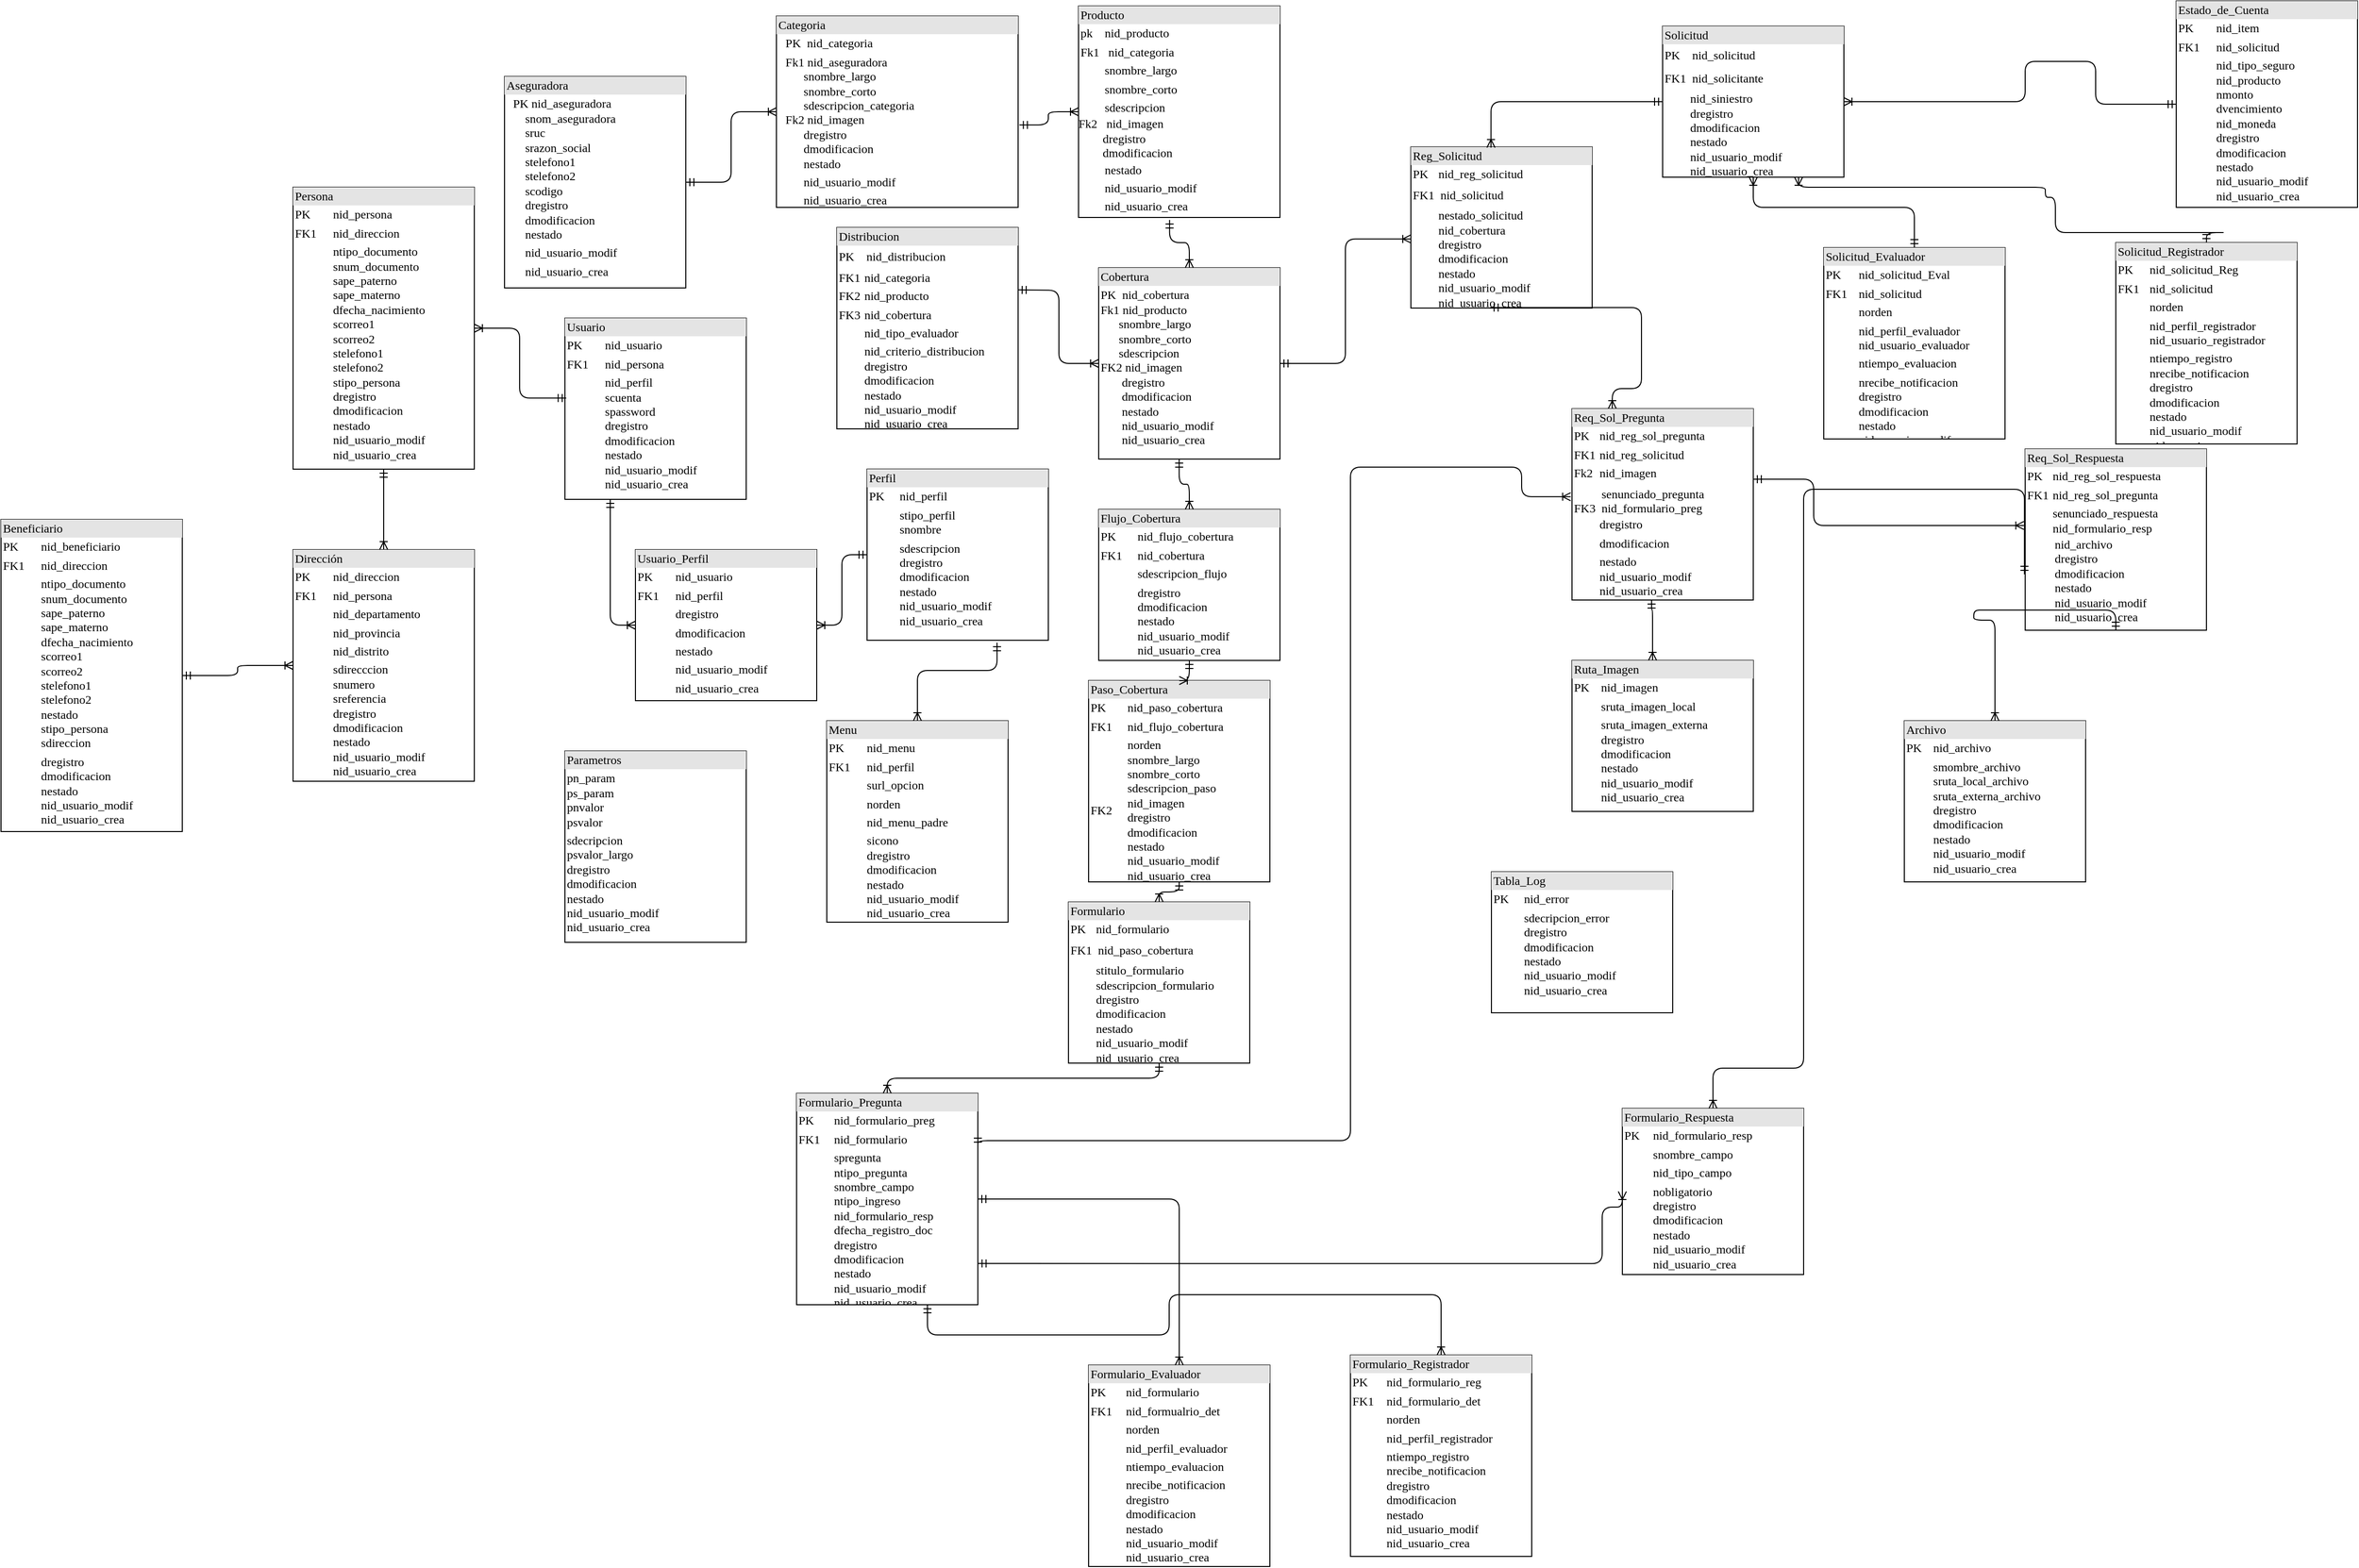 <mxfile version="14.2.9" type="github">
  <diagram name="Page-1" id="2ca16b54-16f6-2749-3443-fa8db7711227">
    <mxGraphModel dx="1304" dy="698" grid="1" gridSize="10" guides="1" tooltips="1" connect="1" arrows="1" fold="1" page="1" pageScale="1" pageWidth="3300" pageHeight="2339" background="#ffffff" math="0" shadow="0">
      <root>
        <mxCell id="0" />
        <mxCell id="1" parent="0" />
        <mxCell id="2ed32ef02a7f4228-1" value="&lt;div style=&quot;box-sizing: border-box ; width: 100% ; background: #e4e4e4 ; padding: 2px&quot;&gt;Aseguradora&lt;/div&gt;&lt;table style=&quot;width: 100% ; font-size: 1em&quot; cellpadding=&quot;2&quot; cellspacing=&quot;0&quot;&gt;&lt;tbody&gt;&lt;tr&gt;&lt;td&gt;&lt;br&gt;&lt;/td&gt;&lt;td&gt;PK nid_aseguradora&lt;br&gt;&amp;nbsp; &amp;nbsp; snom_aseguradora&lt;br&gt;&amp;nbsp; &amp;nbsp; sruc&lt;br&gt;&amp;nbsp; &amp;nbsp; srazon_social&lt;br&gt;&amp;nbsp; &amp;nbsp; stelefono1&lt;br&gt;&amp;nbsp; &amp;nbsp; stelefono2&lt;br&gt;&amp;nbsp; &amp;nbsp; scodigo&lt;br&gt;&amp;nbsp; &amp;nbsp; dregistro&lt;br&gt;&amp;nbsp; &amp;nbsp; dmodificacion&lt;br&gt;&amp;nbsp; &amp;nbsp; nestado&lt;br&gt;&lt;/td&gt;&lt;/tr&gt;&lt;tr&gt;&lt;td&gt;&lt;br&gt;&lt;/td&gt;&lt;td&gt;&amp;nbsp; &amp;nbsp; nid_usuario_modif&lt;br&gt;&lt;/td&gt;&lt;/tr&gt;&lt;tr&gt;&lt;td&gt;&lt;/td&gt;&lt;td&gt;&amp;nbsp; &amp;nbsp;&amp;nbsp;nid_usuario_crea&lt;/td&gt;&lt;/tr&gt;&lt;/tbody&gt;&lt;/table&gt;" style="verticalAlign=top;align=left;overflow=fill;html=1;rounded=0;shadow=0;comic=0;labelBackgroundColor=none;strokeWidth=1;fontFamily=Verdana;fontSize=12" parent="1" vertex="1">
          <mxGeometry x="700" y="90" width="180" height="210" as="geometry" />
        </mxCell>
        <mxCell id="2ed32ef02a7f4228-13" value="" style="edgeStyle=orthogonalEdgeStyle;html=1;endArrow=ERoneToMany;startArrow=ERmandOne;labelBackgroundColor=none;fontFamily=Verdana;fontSize=12;align=left;entryX=0;entryY=0.5;entryDx=0;entryDy=0;" parent="1" source="2ed32ef02a7f4228-1" target="GOEN2tkdzdeYJuLIRA6P-2" edge="1">
          <mxGeometry width="100" height="100" relative="1" as="geometry">
            <mxPoint x="890" y="300" as="sourcePoint" />
            <mxPoint x="970" y="390" as="targetPoint" />
          </mxGeometry>
        </mxCell>
        <mxCell id="GOEN2tkdzdeYJuLIRA6P-2" value="&lt;div style=&quot;box-sizing: border-box ; width: 100% ; background: #e4e4e4 ; padding: 2px&quot;&gt;Categoria&lt;/div&gt;&lt;table style=&quot;width: 100% ; font-size: 1em&quot; cellpadding=&quot;2&quot; cellspacing=&quot;0&quot;&gt;&lt;tbody&gt;&lt;tr&gt;&lt;td&gt;&lt;b&gt;&lt;br&gt;&lt;/b&gt;&lt;/td&gt;&lt;td&gt;PK&amp;nbsp; nid_categoria&lt;br&gt;&lt;/td&gt;&lt;/tr&gt;&lt;tr&gt;&lt;td&gt;&lt;b&gt;&lt;br&gt;&lt;br&gt;&lt;br&gt;&lt;/b&gt;&lt;/td&gt;&lt;td&gt;Fk1&lt;b&gt; &lt;/b&gt;nid_aseguradora&lt;br&gt;&amp;nbsp; &amp;nbsp; &amp;nbsp; snombre_largo&lt;br&gt;&amp;nbsp; &amp;nbsp; &amp;nbsp; snombre_corto&lt;br&gt;&amp;nbsp; &amp;nbsp; &amp;nbsp; sdescripcion_categoria&lt;br&gt;Fk2 nid_imagen&lt;br&gt;&amp;nbsp; &amp;nbsp; &amp;nbsp; dregistro&lt;br&gt;&amp;nbsp; &amp;nbsp; &amp;nbsp;&amp;nbsp;dmodificacion&lt;br&gt;&amp;nbsp; &amp;nbsp; &amp;nbsp; nestado&lt;br&gt;&lt;/td&gt;&lt;/tr&gt;&lt;tr&gt;&lt;td&gt;&lt;br&gt;&lt;/td&gt;&lt;td&gt;&amp;nbsp; &amp;nbsp; &amp;nbsp;&amp;nbsp;nid_usuario_modif&lt;/td&gt;&lt;/tr&gt;&lt;tr&gt;&lt;td&gt;&lt;br&gt;&lt;/td&gt;&lt;td&gt;&amp;nbsp; &amp;nbsp; &amp;nbsp;&amp;nbsp;nid_usuario_crea&lt;/td&gt;&lt;/tr&gt;&lt;tr&gt;&lt;td&gt;&lt;br&gt;&lt;/td&gt;&lt;td&gt;&lt;br&gt;&lt;/td&gt;&lt;/tr&gt;&lt;tr&gt;&lt;td&gt;&lt;br&gt;&lt;/td&gt;&lt;td&gt;&lt;br&gt;&lt;/td&gt;&lt;/tr&gt;&lt;tr&gt;&lt;td&gt;&lt;br&gt;&lt;/td&gt;&lt;td&gt;&lt;br&gt;&lt;/td&gt;&lt;/tr&gt;&lt;/tbody&gt;&lt;/table&gt;" style="verticalAlign=top;align=left;overflow=fill;html=1;rounded=0;shadow=0;comic=0;labelBackgroundColor=none;strokeWidth=1;fontFamily=Verdana;fontSize=12" parent="1" vertex="1">
          <mxGeometry x="970" y="30" width="240" height="190" as="geometry" />
        </mxCell>
        <object label="&lt;div style=&quot;box-sizing: border-box ; width: 100% ; background: #e4e4e4 ; padding: 2px&quot;&gt;Producto&lt;/div&gt;&lt;div style=&quot;box-sizing: border-box ; width: 100% ; padding: 2px&quot;&gt;&lt;span style=&quot;background-color: rgb(255 , 255 , 255)&quot;&gt;pk&amp;nbsp; &amp;nbsp; nid_producto&lt;/span&gt;&lt;/div&gt;&lt;div style=&quot;box-sizing: border-box ; width: 100% ; padding: 2px&quot;&gt;&lt;span&gt;Fk1&amp;nbsp; &amp;nbsp;nid_categoria&lt;/span&gt;&lt;br&gt;&lt;/div&gt;&lt;div style=&quot;box-sizing: border-box ; width: 100% ; padding: 2px&quot;&gt;&amp;nbsp; &amp;nbsp; &amp;nbsp; &amp;nbsp; snombre_largo&lt;/div&gt;&lt;div style=&quot;box-sizing: border-box ; width: 100% ; padding: 2px&quot;&gt;&amp;nbsp; &amp;nbsp; &amp;nbsp; &amp;nbsp; snombre_corto&lt;/div&gt;&lt;div style=&quot;box-sizing: border-box ; width: 100% ; padding: 2px&quot;&gt;&amp;nbsp; &amp;nbsp; &amp;nbsp; &amp;nbsp; sdescripcion&lt;/div&gt;Fk2&lt;span&gt;&amp;nbsp; &amp;nbsp;nid_imagen&lt;br&gt;&lt;/span&gt;&amp;nbsp; &amp;nbsp; &amp;nbsp; &amp;nbsp; dregistro&lt;br&gt;&amp;nbsp; &amp;nbsp; &amp;nbsp; &amp;nbsp;&amp;nbsp;dmodificacion&lt;br&gt;&lt;div style=&quot;box-sizing: border-box ; width: 100% ; padding: 2px&quot;&gt;&amp;nbsp; &amp;nbsp; &amp;nbsp; &amp;nbsp;&amp;nbsp;nestado&lt;/div&gt;&lt;div style=&quot;box-sizing: border-box ; width: 100% ; padding: 2px&quot;&gt;&amp;nbsp; &amp;nbsp; &amp;nbsp; &amp;nbsp; nid_usuario_modif&lt;br&gt;&lt;/div&gt;&lt;div style=&quot;box-sizing: border-box ; width: 100% ; padding: 2px&quot;&gt;&amp;nbsp; &amp;nbsp; &amp;nbsp; &amp;nbsp;&amp;nbsp;nid_usuario_crea&lt;/div&gt;" lllll="" id="GOEN2tkdzdeYJuLIRA6P-3">
          <mxCell style="verticalAlign=top;align=left;overflow=fill;html=1;rounded=0;shadow=0;comic=0;labelBackgroundColor=none;strokeWidth=1;fontFamily=Verdana;fontSize=12" parent="1" vertex="1">
            <mxGeometry x="1270" y="20" width="200" height="210" as="geometry" />
          </mxCell>
        </object>
        <mxCell id="GOEN2tkdzdeYJuLIRA6P-4" value="&lt;div style=&quot;box-sizing: border-box ; width: 100% ; background: #e4e4e4 ; padding: 2px&quot;&gt;Reg_Solicitud&lt;/div&gt;&lt;table style=&quot;width: 100% ; font-size: 1em&quot; cellpadding=&quot;2&quot; cellspacing=&quot;0&quot;&gt;&lt;tbody&gt;&lt;tr&gt;&lt;td&gt;PK&lt;/td&gt;&lt;td&gt;nid_reg_solicitud&lt;/td&gt;&lt;/tr&gt;&lt;tr&gt;&lt;td&gt;FK1&lt;br&gt;&lt;/td&gt;&lt;td&gt;&lt;table cellpadding=&quot;2&quot; cellspacing=&quot;0&quot; style=&quot;font-size: 1em ; width: 179.2px&quot;&gt;&lt;tbody&gt;&lt;tr&gt;&lt;td&gt;nid_solicitud&lt;/td&gt;&lt;/tr&gt;&lt;tr&gt;&lt;/tr&gt;&lt;/tbody&gt;&lt;/table&gt;&lt;/td&gt;&lt;/tr&gt;&lt;tr&gt;&lt;td&gt;&lt;/td&gt;&lt;td&gt;nestado_solicitud&lt;br&gt;nid_cobertura&lt;br&gt;dregistro&lt;br&gt;dmodificacion&lt;br&gt;nestado&lt;br&gt;nid_usuario_modif&lt;br&gt;nid_usuario_crea&lt;br&gt;&lt;br&gt;&lt;/td&gt;&lt;/tr&gt;&lt;/tbody&gt;&lt;/table&gt;" style="verticalAlign=top;align=left;overflow=fill;html=1;rounded=0;shadow=0;comic=0;labelBackgroundColor=none;strokeWidth=1;fontFamily=Verdana;fontSize=12" parent="1" vertex="1">
          <mxGeometry x="1600" y="160" width="180" height="160" as="geometry" />
        </mxCell>
        <mxCell id="GOEN2tkdzdeYJuLIRA6P-5" value="&lt;div style=&quot;box-sizing: border-box ; width: 100% ; background: #e4e4e4 ; padding: 2px&quot;&gt;Parametros&lt;/div&gt;&lt;table style=&quot;width: 100% ; font-size: 1em&quot; cellpadding=&quot;2&quot; cellspacing=&quot;0&quot;&gt;&lt;tbody&gt;&lt;tr&gt;&lt;td&gt;pn_param&lt;br&gt;ps_param&lt;br&gt;pnvalor&lt;br&gt;psvalor&lt;/td&gt;&lt;td&gt;&lt;/td&gt;&lt;/tr&gt;&lt;tr&gt;&lt;td&gt;sdecripcion&lt;br&gt;psvalor_largo&lt;br&gt;dregistro&lt;br&gt;dmodificacion&lt;br&gt;nestado&lt;br&gt;nid_usuario_modif&lt;br&gt;nid_usuario_crea&lt;br&gt;&lt;/td&gt;&lt;td&gt;&lt;br&gt;&lt;/td&gt;&lt;/tr&gt;&lt;/tbody&gt;&lt;/table&gt;" style="verticalAlign=top;align=left;overflow=fill;html=1;rounded=0;shadow=0;comic=0;labelBackgroundColor=none;strokeWidth=1;fontFamily=Verdana;fontSize=12" parent="1" vertex="1">
          <mxGeometry x="760" y="760" width="180" height="190" as="geometry" />
        </mxCell>
        <mxCell id="GOEN2tkdzdeYJuLIRA6P-6" value="&lt;div style=&quot;box-sizing: border-box ; width: 100% ; background: #e4e4e4 ; padding: 2px&quot;&gt;Persona&lt;/div&gt;&lt;table style=&quot;width: 100% ; font-size: 1em&quot; cellpadding=&quot;2&quot; cellspacing=&quot;0&quot;&gt;&lt;tbody&gt;&lt;tr&gt;&lt;td&gt;PK&lt;/td&gt;&lt;td&gt;nid_persona&lt;/td&gt;&lt;/tr&gt;&lt;tr&gt;&lt;td&gt;FK1&lt;br&gt;&lt;/td&gt;&lt;td&gt;nid_direccion&lt;br&gt;&lt;/td&gt;&lt;/tr&gt;&lt;tr&gt;&lt;td&gt;&lt;/td&gt;&lt;td&gt;ntipo_documento&lt;br&gt;snum_documento&lt;br&gt;sape_paterno&lt;br&gt;sape_materno&lt;br&gt;dfecha_nacimiento&lt;br&gt;scorreo1&lt;br&gt;scorreo2&lt;br&gt;stelefono1&lt;br&gt;stelefono2&lt;br&gt;stipo_persona&lt;br&gt;dregistro&lt;br&gt;dmodificacion&lt;br&gt;nestado&lt;br&gt;nid_usuario_modif&lt;br&gt;nid_usuario_crea&lt;br&gt;&lt;/td&gt;&lt;/tr&gt;&lt;/tbody&gt;&lt;/table&gt;" style="verticalAlign=top;align=left;overflow=fill;html=1;rounded=0;shadow=0;comic=0;labelBackgroundColor=none;strokeWidth=1;fontFamily=Verdana;fontSize=12" parent="1" vertex="1">
          <mxGeometry x="490" y="200" width="180" height="280" as="geometry" />
        </mxCell>
        <mxCell id="GOEN2tkdzdeYJuLIRA6P-7" value="&lt;div style=&quot;box-sizing: border-box ; width: 100% ; background: #e4e4e4 ; padding: 2px&quot;&gt;Usuario&lt;/div&gt;&lt;table style=&quot;width: 100% ; font-size: 1em&quot; cellpadding=&quot;2&quot; cellspacing=&quot;0&quot;&gt;&lt;tbody&gt;&lt;tr&gt;&lt;td&gt;PK&lt;/td&gt;&lt;td&gt;nid_usuario&lt;/td&gt;&lt;/tr&gt;&lt;tr&gt;&lt;td&gt;FK1&lt;/td&gt;&lt;td&gt;nid_persona&lt;br&gt;&lt;/td&gt;&lt;/tr&gt;&lt;tr&gt;&lt;td&gt;&lt;/td&gt;&lt;td&gt;nid_perfil&lt;br&gt;scuenta&lt;br&gt;spassword&lt;br&gt;dregistro&lt;br&gt;dmodificacion&lt;br&gt;nestado&lt;br&gt;nid_usuario_modif&lt;br&gt;nid_usuario_crea&lt;br&gt;&lt;/td&gt;&lt;/tr&gt;&lt;/tbody&gt;&lt;/table&gt;" style="verticalAlign=top;align=left;overflow=fill;html=1;rounded=0;shadow=0;comic=0;labelBackgroundColor=none;strokeWidth=1;fontFamily=Verdana;fontSize=12" parent="1" vertex="1">
          <mxGeometry x="760" y="330" width="180" height="180" as="geometry" />
        </mxCell>
        <mxCell id="GOEN2tkdzdeYJuLIRA6P-8" value="&lt;div style=&quot;box-sizing: border-box ; width: 100% ; background: #e4e4e4 ; padding: 2px&quot;&gt;Perfil&lt;/div&gt;&lt;table style=&quot;width: 100% ; font-size: 1em&quot; cellpadding=&quot;2&quot; cellspacing=&quot;0&quot;&gt;&lt;tbody&gt;&lt;tr&gt;&lt;td&gt;PK&lt;/td&gt;&lt;td&gt;nid_perfil&lt;/td&gt;&lt;/tr&gt;&lt;tr&gt;&lt;td&gt;&lt;br&gt;&lt;/td&gt;&lt;td&gt;stipo_perfil&lt;br&gt;snombre&lt;/td&gt;&lt;/tr&gt;&lt;tr&gt;&lt;td&gt;&lt;/td&gt;&lt;td&gt;sdescripcion&lt;br&gt;dregistro&lt;br&gt;dmodificacion&lt;br&gt;nestado&lt;br&gt;nid_usuario_modif&lt;br&gt;nid_usuario_crea&lt;br&gt;&lt;/td&gt;&lt;/tr&gt;&lt;/tbody&gt;&lt;/table&gt;" style="verticalAlign=top;align=left;overflow=fill;html=1;rounded=0;shadow=0;comic=0;labelBackgroundColor=none;strokeWidth=1;fontFamily=Verdana;fontSize=12" parent="1" vertex="1">
          <mxGeometry x="1060" y="480" width="180" height="170" as="geometry" />
        </mxCell>
        <mxCell id="GOEN2tkdzdeYJuLIRA6P-12" value="&lt;div style=&quot;box-sizing: border-box ; width: 100% ; background: #e4e4e4 ; padding: 2px&quot;&gt;Menu&lt;/div&gt;&lt;table style=&quot;width: 100% ; font-size: 1em&quot; cellpadding=&quot;2&quot; cellspacing=&quot;0&quot;&gt;&lt;tbody&gt;&lt;tr&gt;&lt;td&gt;PK&lt;/td&gt;&lt;td&gt;nid_menu&lt;/td&gt;&lt;/tr&gt;&lt;tr&gt;&lt;td&gt;FK1&lt;/td&gt;&lt;td&gt;nid_perfil&lt;/td&gt;&lt;/tr&gt;&lt;tr&gt;&lt;td&gt;&lt;/td&gt;&lt;td&gt;surl_opcion&lt;/td&gt;&lt;/tr&gt;&lt;tr&gt;&lt;td&gt;&lt;br&gt;&lt;/td&gt;&lt;td&gt;norden&lt;/td&gt;&lt;/tr&gt;&lt;tr&gt;&lt;td&gt;&lt;br&gt;&lt;/td&gt;&lt;td&gt;nid_menu_padre&lt;/td&gt;&lt;/tr&gt;&lt;tr&gt;&lt;td&gt;&lt;br&gt;&lt;/td&gt;&lt;td&gt;sicono&lt;br&gt;dregistro&lt;br&gt;dmodificacion&lt;br&gt;nestado&lt;br&gt;nid_usuario_modif&lt;br&gt;nid_usuario_crea&lt;br&gt;&lt;/td&gt;&lt;/tr&gt;&lt;/tbody&gt;&lt;/table&gt;" style="verticalAlign=top;align=left;overflow=fill;html=1;rounded=0;shadow=0;comic=0;labelBackgroundColor=none;strokeWidth=1;fontFamily=Verdana;fontSize=12" parent="1" vertex="1">
          <mxGeometry x="1020" y="730" width="180" height="200" as="geometry" />
        </mxCell>
        <mxCell id="GOEN2tkdzdeYJuLIRA6P-13" value="&lt;div style=&quot;box-sizing: border-box ; width: 100% ; background: #e4e4e4 ; padding: 2px&quot;&gt;Dirección&lt;/div&gt;&lt;table style=&quot;width: 100% ; font-size: 1em&quot; cellpadding=&quot;2&quot; cellspacing=&quot;0&quot;&gt;&lt;tbody&gt;&lt;tr&gt;&lt;td&gt;PK&lt;/td&gt;&lt;td&gt;nid_direccion&lt;/td&gt;&lt;/tr&gt;&lt;tr&gt;&lt;td&gt;FK1&lt;/td&gt;&lt;td&gt;nid_persona&lt;/td&gt;&lt;/tr&gt;&lt;tr&gt;&lt;td&gt;&lt;/td&gt;&lt;td&gt;nid_departamento&lt;/td&gt;&lt;/tr&gt;&lt;tr&gt;&lt;td&gt;&lt;br&gt;&lt;/td&gt;&lt;td&gt;nid_provincia&lt;/td&gt;&lt;/tr&gt;&lt;tr&gt;&lt;td&gt;&lt;br&gt;&lt;/td&gt;&lt;td&gt;nid_distrito&lt;/td&gt;&lt;/tr&gt;&lt;tr&gt;&lt;td&gt;&lt;br&gt;&lt;/td&gt;&lt;td&gt;sdirecccion&lt;br&gt;snumero&lt;br&gt;sreferencia&lt;br&gt;dregistro&lt;br&gt;dmodificacion&lt;br&gt;nestado&lt;br&gt;nid_usuario_modif&lt;br&gt;nid_usuario_crea&lt;br&gt;&lt;/td&gt;&lt;/tr&gt;&lt;/tbody&gt;&lt;/table&gt;" style="verticalAlign=top;align=left;overflow=fill;html=1;rounded=0;shadow=0;comic=0;labelBackgroundColor=none;strokeWidth=1;fontFamily=Verdana;fontSize=12" parent="1" vertex="1">
          <mxGeometry x="490" y="560" width="180" height="230" as="geometry" />
        </mxCell>
        <mxCell id="GOEN2tkdzdeYJuLIRA6P-15" value="&lt;div style=&quot;box-sizing: border-box ; width: 100% ; background: #e4e4e4 ; padding: 2px&quot;&gt;Usuario_Perfil&lt;/div&gt;&lt;table style=&quot;width: 100% ; font-size: 1em&quot; cellpadding=&quot;2&quot; cellspacing=&quot;0&quot;&gt;&lt;tbody&gt;&lt;tr&gt;&lt;td&gt;PK&lt;/td&gt;&lt;td&gt;nid_usuario&lt;/td&gt;&lt;/tr&gt;&lt;tr&gt;&lt;td&gt;FK1&lt;/td&gt;&lt;td&gt;nid_perfil&lt;/td&gt;&lt;/tr&gt;&lt;tr&gt;&lt;td&gt;&lt;/td&gt;&lt;td&gt;dregistro&lt;br&gt;&lt;/td&gt;&lt;/tr&gt;&lt;tr&gt;&lt;td&gt;&lt;br&gt;&lt;/td&gt;&lt;td&gt;dmodificacion&lt;br&gt;&lt;/td&gt;&lt;/tr&gt;&lt;tr&gt;&lt;td&gt;&lt;br&gt;&lt;/td&gt;&lt;td&gt;nestado&lt;br&gt;&lt;/td&gt;&lt;/tr&gt;&lt;tr&gt;&lt;td&gt;&lt;br&gt;&lt;/td&gt;&lt;td&gt;nid_usuario_modif&lt;br&gt;&lt;/td&gt;&lt;/tr&gt;&lt;tr&gt;&lt;td&gt;&lt;br&gt;&lt;/td&gt;&lt;td&gt;nid_usuario_crea&lt;br&gt;&lt;/td&gt;&lt;/tr&gt;&lt;tr&gt;&lt;td&gt;&lt;br&gt;&lt;/td&gt;&lt;td&gt;&lt;br&gt;&lt;/td&gt;&lt;/tr&gt;&lt;/tbody&gt;&lt;/table&gt;" style="verticalAlign=top;align=left;overflow=fill;html=1;rounded=0;shadow=0;comic=0;labelBackgroundColor=none;strokeWidth=1;fontFamily=Verdana;fontSize=12" parent="1" vertex="1">
          <mxGeometry x="830" y="560" width="180" height="150" as="geometry" />
        </mxCell>
        <mxCell id="GOEN2tkdzdeYJuLIRA6P-16" value="&lt;div style=&quot;box-sizing: border-box ; width: 100% ; background: #e4e4e4 ; padding: 2px&quot;&gt;Formulario_Registrador&lt;/div&gt;&lt;table style=&quot;width: 100% ; font-size: 1em&quot; cellpadding=&quot;2&quot; cellspacing=&quot;0&quot;&gt;&lt;tbody&gt;&lt;tr&gt;&lt;td&gt;PK&lt;/td&gt;&lt;td&gt;nid_formulario_reg&lt;/td&gt;&lt;/tr&gt;&lt;tr&gt;&lt;td&gt;FK1&lt;/td&gt;&lt;td&gt;nid_formulario_det&lt;br&gt;&lt;/td&gt;&lt;/tr&gt;&lt;tr&gt;&lt;td&gt;&lt;br&gt;&lt;/td&gt;&lt;td&gt;norden&lt;/td&gt;&lt;/tr&gt;&lt;tr&gt;&lt;td&gt;&lt;/td&gt;&lt;td&gt;nid_perfil_registrador&lt;/td&gt;&lt;/tr&gt;&lt;tr&gt;&lt;td&gt;&lt;br&gt;&lt;/td&gt;&lt;td&gt;ntiempo_registro&lt;br&gt;nrecibe_notificacion&lt;br&gt;dregistro&lt;br&gt;dmodificacion&lt;br&gt;nestado&lt;br&gt;nid_usuario_modif&lt;br&gt;nid_usuario_crea&lt;br&gt;&lt;/td&gt;&lt;/tr&gt;&lt;/tbody&gt;&lt;/table&gt;" style="verticalAlign=top;align=left;overflow=fill;html=1;rounded=0;shadow=0;comic=0;labelBackgroundColor=none;strokeWidth=1;fontFamily=Verdana;fontSize=12" parent="1" vertex="1">
          <mxGeometry x="1540" y="1360" width="180" height="200" as="geometry" />
        </mxCell>
        <mxCell id="GOEN2tkdzdeYJuLIRA6P-17" value="&lt;div style=&quot;box-sizing: border-box ; width: 100% ; background: #e4e4e4 ; padding: 2px&quot;&gt;Formulario_Respuesta&lt;/div&gt;&lt;table style=&quot;width: 100% ; font-size: 1em&quot; cellpadding=&quot;2&quot; cellspacing=&quot;0&quot;&gt;&lt;tbody&gt;&lt;tr&gt;&lt;td&gt;PK&lt;/td&gt;&lt;td&gt;nid_formulario_resp&lt;/td&gt;&lt;/tr&gt;&lt;tr&gt;&lt;td&gt;&lt;br&gt;&lt;/td&gt;&lt;td&gt;snombre_campo&lt;/td&gt;&lt;/tr&gt;&lt;tr&gt;&lt;td&gt;&lt;br&gt;&lt;/td&gt;&lt;td&gt;nid_tipo_campo&lt;/td&gt;&lt;/tr&gt;&lt;tr&gt;&lt;td&gt;&lt;br&gt;&lt;/td&gt;&lt;td&gt;nobligatorio&lt;br&gt;dregistro&lt;br&gt;dmodificacion&lt;br&gt;nestado&lt;br&gt;nid_usuario_modif&lt;br&gt;nid_usuario_crea&lt;br&gt;&lt;/td&gt;&lt;/tr&gt;&lt;/tbody&gt;&lt;/table&gt;" style="verticalAlign=top;align=left;overflow=fill;html=1;rounded=0;shadow=0;comic=0;labelBackgroundColor=none;strokeWidth=1;fontFamily=Verdana;fontSize=12" parent="1" vertex="1">
          <mxGeometry x="1810" y="1115" width="180" height="165" as="geometry" />
        </mxCell>
        <mxCell id="GOEN2tkdzdeYJuLIRA6P-18" value="&lt;div style=&quot;box-sizing: border-box ; width: 100% ; background: #e4e4e4 ; padding: 2px&quot;&gt;Formulario_Evaluador&lt;/div&gt;&lt;table style=&quot;width: 100% ; font-size: 1em&quot; cellpadding=&quot;2&quot; cellspacing=&quot;0&quot;&gt;&lt;tbody&gt;&lt;tr&gt;&lt;td&gt;PK&lt;/td&gt;&lt;td&gt;nid_formulario&lt;/td&gt;&lt;/tr&gt;&lt;tr&gt;&lt;td&gt;FK1&lt;/td&gt;&lt;td&gt;nid_formualrio_det&lt;/td&gt;&lt;/tr&gt;&lt;tr&gt;&lt;td&gt;&lt;br&gt;&lt;/td&gt;&lt;td&gt;norden&lt;/td&gt;&lt;/tr&gt;&lt;tr&gt;&lt;td&gt;&lt;/td&gt;&lt;td&gt;nid_perfil_evaluador&lt;/td&gt;&lt;/tr&gt;&lt;tr&gt;&lt;td&gt;&lt;br&gt;&lt;/td&gt;&lt;td&gt;ntiempo_evaluacion&lt;/td&gt;&lt;/tr&gt;&lt;tr&gt;&lt;td&gt;&lt;br&gt;&lt;/td&gt;&lt;td&gt;nrecibe_notificacion&lt;br&gt;dregistro&lt;br&gt;dmodificacion&lt;br&gt;nestado&lt;br&gt;nid_usuario_modif&lt;br&gt;nid_usuario_crea&lt;br&gt;&lt;/td&gt;&lt;/tr&gt;&lt;/tbody&gt;&lt;/table&gt;" style="verticalAlign=top;align=left;overflow=fill;html=1;rounded=0;shadow=0;comic=0;labelBackgroundColor=none;strokeWidth=1;fontFamily=Verdana;fontSize=12" parent="1" vertex="1">
          <mxGeometry x="1280" y="1370" width="180" height="200" as="geometry" />
        </mxCell>
        <mxCell id="GOEN2tkdzdeYJuLIRA6P-19" value="&lt;div style=&quot;box-sizing: border-box ; width: 100% ; background: #e4e4e4 ; padding: 2px&quot;&gt;Formulario_Pregunta&lt;/div&gt;&lt;table style=&quot;width: 100% ; font-size: 1em&quot; cellpadding=&quot;2&quot; cellspacing=&quot;0&quot;&gt;&lt;tbody&gt;&lt;tr&gt;&lt;td&gt;PK&lt;/td&gt;&lt;td&gt;nid_formulario_preg&lt;/td&gt;&lt;/tr&gt;&lt;tr&gt;&lt;td&gt;FK1&lt;/td&gt;&lt;td&gt;nid_formulario&lt;/td&gt;&lt;/tr&gt;&lt;tr&gt;&lt;td&gt;&lt;/td&gt;&lt;td&gt;spregunta&lt;br&gt;ntipo_pregunta&lt;br&gt;snombre_campo&lt;br&gt;ntipo_ingreso&lt;br&gt;nid_formulario_resp&lt;br&gt;dfecha_registro_doc&lt;br&gt;dregistro&lt;br&gt;dmodificacion&lt;br&gt;nestado&lt;br&gt;nid_usuario_modif&lt;br&gt;nid_usuario_crea&lt;br&gt;&lt;/td&gt;&lt;/tr&gt;&lt;/tbody&gt;&lt;/table&gt;" style="verticalAlign=top;align=left;overflow=fill;html=1;rounded=0;shadow=0;comic=0;labelBackgroundColor=none;strokeWidth=1;fontFamily=Verdana;fontSize=12" parent="1" vertex="1">
          <mxGeometry x="990" y="1100" width="180" height="210" as="geometry" />
        </mxCell>
        <mxCell id="GOEN2tkdzdeYJuLIRA6P-20" value="&lt;div style=&quot;box-sizing: border-box ; width: 100% ; background: #e4e4e4 ; padding: 2px&quot;&gt;Cobertura&lt;/div&gt;&lt;table style=&quot;width: 100% ; font-size: 1em&quot; cellpadding=&quot;2&quot; cellspacing=&quot;0&quot;&gt;&lt;tbody&gt;&lt;tr&gt;&lt;td&gt;PK&amp;nbsp; nid_cobertura&lt;br&gt;Fk1&lt;span&gt;&amp;nbsp;&lt;/span&gt;nid_producto&lt;br&gt;&amp;nbsp; &amp;nbsp; &amp;nbsp; snombre_largo&lt;br&gt;&amp;nbsp; &amp;nbsp; &amp;nbsp; snombre_corto&lt;br&gt;&amp;nbsp; &amp;nbsp; &amp;nbsp; sdescripcion&lt;br&gt;FK2 nid_imagen&lt;br&gt;&amp;nbsp; &amp;nbsp; &amp;nbsp; &amp;nbsp;dregistro&lt;br&gt;&amp;nbsp; &amp;nbsp; &amp;nbsp; &amp;nbsp;dmodificacion&lt;br&gt;&amp;nbsp; &amp;nbsp; &amp;nbsp; &amp;nbsp;nestado&lt;br&gt;&amp;nbsp; &amp;nbsp; &amp;nbsp; &amp;nbsp;nid_usuario_modif&lt;br&gt;&amp;nbsp; &amp;nbsp; &amp;nbsp; &amp;nbsp;nid_usuario_crea&lt;br&gt;&lt;br&gt;&lt;/td&gt;&lt;td&gt;&lt;/td&gt;&lt;/tr&gt;&lt;tr&gt;&lt;td&gt;&lt;br&gt;&lt;/td&gt;&lt;td&gt;&lt;br&gt;&lt;/td&gt;&lt;/tr&gt;&lt;/tbody&gt;&lt;/table&gt;" style="verticalAlign=top;align=left;overflow=fill;html=1;rounded=0;shadow=0;comic=0;labelBackgroundColor=none;strokeWidth=1;fontFamily=Verdana;fontSize=12" parent="1" vertex="1">
          <mxGeometry x="1290" y="280" width="180" height="190" as="geometry" />
        </mxCell>
        <mxCell id="GOEN2tkdzdeYJuLIRA6P-21" value="&lt;div style=&quot;box-sizing: border-box ; width: 100% ; background: #e4e4e4 ; padding: 2px&quot;&gt;Flujo_Cobertura&lt;/div&gt;&lt;table style=&quot;width: 100% ; font-size: 1em&quot; cellpadding=&quot;2&quot; cellspacing=&quot;0&quot;&gt;&lt;tbody&gt;&lt;tr&gt;&lt;td&gt;PK&lt;/td&gt;&lt;td&gt;nid_flujo_cobertura&lt;/td&gt;&lt;/tr&gt;&lt;tr&gt;&lt;td&gt;FK1&lt;/td&gt;&lt;td&gt;nid_cobertura&lt;br&gt;&lt;/td&gt;&lt;/tr&gt;&lt;tr&gt;&lt;td&gt;&lt;/td&gt;&lt;td&gt;sdescripcion_flujo&lt;/td&gt;&lt;/tr&gt;&lt;tr&gt;&lt;td&gt;&lt;br&gt;&lt;/td&gt;&lt;td&gt;dregistro&lt;br&gt;dmodificacion&lt;br&gt;nestado&lt;br&gt;nid_usuario_modif&lt;br&gt;nid_usuario_crea&lt;br&gt;&lt;/td&gt;&lt;/tr&gt;&lt;/tbody&gt;&lt;/table&gt;" style="verticalAlign=top;align=left;overflow=fill;html=1;rounded=0;shadow=0;comic=0;labelBackgroundColor=none;strokeWidth=1;fontFamily=Verdana;fontSize=12" parent="1" vertex="1">
          <mxGeometry x="1290" y="520" width="180" height="150" as="geometry" />
        </mxCell>
        <mxCell id="GOEN2tkdzdeYJuLIRA6P-22" value="&lt;div style=&quot;box-sizing: border-box ; width: 100% ; background: #e4e4e4 ; padding: 2px&quot;&gt;Paso_Cobertura&lt;/div&gt;&lt;table style=&quot;width: 100% ; font-size: 1em&quot; cellpadding=&quot;2&quot; cellspacing=&quot;0&quot;&gt;&lt;tbody&gt;&lt;tr&gt;&lt;td&gt;PK&lt;/td&gt;&lt;td&gt;nid_paso_cobertura&lt;/td&gt;&lt;/tr&gt;&lt;tr&gt;&lt;td&gt;FK1&lt;/td&gt;&lt;td&gt;nid_flujo_cobertura&lt;/td&gt;&lt;/tr&gt;&lt;tr&gt;&lt;td&gt;FK2&lt;/td&gt;&lt;td&gt;norden&lt;br&gt;snombre_largo&lt;br&gt;snombre_corto&lt;br&gt;sdescripcion_paso&lt;br&gt;nid_imagen&lt;br&gt;dregistro&lt;br&gt;dmodificacion&lt;br&gt;nestado&lt;br&gt;nid_usuario_modif&lt;br&gt;nid_usuario_crea&lt;br&gt;&lt;/td&gt;&lt;/tr&gt;&lt;/tbody&gt;&lt;/table&gt;" style="verticalAlign=top;align=left;overflow=fill;html=1;rounded=0;shadow=0;comic=0;labelBackgroundColor=none;strokeWidth=1;fontFamily=Verdana;fontSize=12" parent="1" vertex="1">
          <mxGeometry x="1280" y="690" width="180" height="200" as="geometry" />
        </mxCell>
        <mxCell id="GOEN2tkdzdeYJuLIRA6P-23" value="&lt;div style=&quot;box-sizing: border-box ; width: 100% ; background: #e4e4e4 ; padding: 2px&quot;&gt;Archivo&lt;/div&gt;&lt;table style=&quot;width: 100% ; font-size: 1em&quot; cellpadding=&quot;2&quot; cellspacing=&quot;0&quot;&gt;&lt;tbody&gt;&lt;tr&gt;&lt;td&gt;PK&lt;/td&gt;&lt;td&gt;nid_archivo&lt;/td&gt;&lt;/tr&gt;&lt;tr&gt;&lt;td&gt;&lt;/td&gt;&lt;td&gt;smombre_archivo&lt;br&gt;sruta_local_archivo&lt;br&gt;sruta_externa_archivo&lt;br&gt;dregistro&lt;br&gt;dmodificacion&lt;br&gt;nestado&lt;br&gt;nid_usuario_modif&lt;br&gt;nid_usuario_crea&lt;br&gt;&lt;/td&gt;&lt;/tr&gt;&lt;/tbody&gt;&lt;/table&gt;" style="verticalAlign=top;align=left;overflow=fill;html=1;rounded=0;shadow=0;comic=0;labelBackgroundColor=none;strokeWidth=1;fontFamily=Verdana;fontSize=12" parent="1" vertex="1">
          <mxGeometry x="2090" y="730" width="180" height="160" as="geometry" />
        </mxCell>
        <mxCell id="GOEN2tkdzdeYJuLIRA6P-24" value="&lt;div style=&quot;box-sizing: border-box ; width: 100% ; background: #e4e4e4 ; padding: 2px&quot;&gt;Tabla_Log&lt;/div&gt;&lt;table style=&quot;width: 100% ; font-size: 1em&quot; cellpadding=&quot;2&quot; cellspacing=&quot;0&quot;&gt;&lt;tbody&gt;&lt;tr&gt;&lt;td&gt;PK&lt;/td&gt;&lt;td&gt;nid_error&lt;/td&gt;&lt;/tr&gt;&lt;tr&gt;&lt;td&gt;&lt;br&gt;&lt;/td&gt;&lt;td&gt;sdecripcion_error&lt;br&gt;dregistro&lt;br&gt;dmodificacion&lt;br&gt;nestado&lt;br&gt;nid_usuario_modif&lt;br&gt;nid_usuario_crea&lt;br&gt;&lt;/td&gt;&lt;/tr&gt;&lt;tr&gt;&lt;td&gt;&lt;/td&gt;&lt;td&gt;&lt;br&gt;&lt;/td&gt;&lt;/tr&gt;&lt;/tbody&gt;&lt;/table&gt;" style="verticalAlign=top;align=left;overflow=fill;html=1;rounded=0;shadow=0;comic=0;labelBackgroundColor=none;strokeWidth=1;fontFamily=Verdana;fontSize=12" parent="1" vertex="1">
          <mxGeometry x="1680" y="880" width="180" height="140" as="geometry" />
        </mxCell>
        <mxCell id="GOEN2tkdzdeYJuLIRA6P-25" value="&lt;div style=&quot;box-sizing: border-box ; width: 100% ; background: #e4e4e4 ; padding: 2px&quot;&gt;Req_Sol_Respuesta&lt;/div&gt;&lt;table style=&quot;width: 100% ; font-size: 1em&quot; cellpadding=&quot;2&quot; cellspacing=&quot;0&quot;&gt;&lt;tbody&gt;&lt;tr&gt;&lt;td&gt;PK&lt;/td&gt;&lt;td&gt;nid_reg_sol_respuesta&lt;/td&gt;&lt;/tr&gt;&lt;tr&gt;&lt;td&gt;FK1&lt;/td&gt;&lt;td&gt;nid_reg_sol_pregunta&lt;br&gt;&lt;/td&gt;&lt;/tr&gt;&lt;tr&gt;&lt;td&gt;&lt;/td&gt;&lt;td&gt;senunciado_respuesta&lt;br&gt;nid_formulario_resp&lt;br&gt;&lt;table cellpadding=&quot;2&quot; cellspacing=&quot;0&quot; style=&quot;font-size: 1em ; width: 211.2px&quot;&gt;&lt;tbody&gt;&lt;tr&gt;&lt;td&gt;nid_archivo&lt;br&gt;dregistro&lt;br&gt;dmodificacion&lt;br&gt;nestado&lt;br&gt;nid_usuario_modif&lt;br&gt;nid_usuario_crea&lt;br&gt;&lt;/td&gt;&lt;/tr&gt;&lt;tr&gt;&lt;/tr&gt;&lt;/tbody&gt;&lt;/table&gt;&lt;br&gt;&lt;/td&gt;&lt;/tr&gt;&lt;/tbody&gt;&lt;/table&gt;" style="verticalAlign=top;align=left;overflow=fill;html=1;rounded=0;shadow=0;comic=0;labelBackgroundColor=none;strokeWidth=1;fontFamily=Verdana;fontSize=12" parent="1" vertex="1">
          <mxGeometry x="2210" y="460" width="180" height="180" as="geometry" />
        </mxCell>
        <mxCell id="GOEN2tkdzdeYJuLIRA6P-30" value="" style="edgeStyle=orthogonalEdgeStyle;html=1;endArrow=ERoneToMany;startArrow=ERmandOne;labelBackgroundColor=none;fontFamily=Verdana;fontSize=12;align=left;entryX=0;entryY=0.5;entryDx=0;entryDy=0;exitX=1.005;exitY=0.569;exitDx=0;exitDy=0;exitPerimeter=0;" parent="1" source="GOEN2tkdzdeYJuLIRA6P-2" target="GOEN2tkdzdeYJuLIRA6P-3" edge="1">
          <mxGeometry width="100" height="100" relative="1" as="geometry">
            <mxPoint x="1190.0" y="285" as="sourcePoint" />
            <mxPoint x="1310.0" y="270" as="targetPoint" />
          </mxGeometry>
        </mxCell>
        <mxCell id="GOEN2tkdzdeYJuLIRA6P-31" value="" style="edgeStyle=orthogonalEdgeStyle;html=1;endArrow=ERoneToMany;startArrow=ERmandOne;labelBackgroundColor=none;fontFamily=Verdana;fontSize=12;align=left;entryX=0.5;entryY=0;entryDx=0;entryDy=0;exitX=0.452;exitY=1.012;exitDx=0;exitDy=0;exitPerimeter=0;" parent="1" source="GOEN2tkdzdeYJuLIRA6P-3" target="GOEN2tkdzdeYJuLIRA6P-20" edge="1">
          <mxGeometry width="100" height="100" relative="1" as="geometry">
            <mxPoint x="1380.0" y="362.5" as="sourcePoint" />
            <mxPoint x="1500.0" y="347.5" as="targetPoint" />
          </mxGeometry>
        </mxCell>
        <mxCell id="GOEN2tkdzdeYJuLIRA6P-33" value="" style="edgeStyle=orthogonalEdgeStyle;html=1;endArrow=ERoneToMany;startArrow=ERmandOne;labelBackgroundColor=none;fontFamily=Verdana;fontSize=12;align=left;exitX=0.444;exitY=1;exitDx=0;exitDy=0;exitPerimeter=0;entryX=0.5;entryY=0;entryDx=0;entryDy=0;" parent="1" source="GOEN2tkdzdeYJuLIRA6P-20" target="GOEN2tkdzdeYJuLIRA6P-21" edge="1">
          <mxGeometry width="100" height="100" relative="1" as="geometry">
            <mxPoint x="1370.0" y="520" as="sourcePoint" />
            <mxPoint x="1380" y="550" as="targetPoint" />
          </mxGeometry>
        </mxCell>
        <mxCell id="GOEN2tkdzdeYJuLIRA6P-34" value="" style="edgeStyle=orthogonalEdgeStyle;html=1;endArrow=ERoneToMany;startArrow=ERmandOne;labelBackgroundColor=none;fontFamily=Verdana;fontSize=12;align=left;exitX=0.5;exitY=1;exitDx=0;exitDy=0;entryX=0.5;entryY=0;entryDx=0;entryDy=0;" parent="1" source="GOEN2tkdzdeYJuLIRA6P-21" target="GOEN2tkdzdeYJuLIRA6P-22" edge="1">
          <mxGeometry width="100" height="100" relative="1" as="geometry">
            <mxPoint x="1550" y="680.0" as="sourcePoint" />
            <mxPoint x="1560.08" y="750" as="targetPoint" />
            <Array as="points">
              <mxPoint x="1380" y="690" />
              <mxPoint x="1380" y="690" />
            </Array>
          </mxGeometry>
        </mxCell>
        <mxCell id="GOEN2tkdzdeYJuLIRA6P-35" value="&lt;div style=&quot;box-sizing: border-box ; width: 100% ; background: #e4e4e4 ; padding: 2px&quot;&gt;Formulario&lt;/div&gt;&lt;table style=&quot;width: 100% ; font-size: 1em&quot; cellpadding=&quot;2&quot; cellspacing=&quot;0&quot;&gt;&lt;tbody&gt;&lt;tr&gt;&lt;td&gt;PK&lt;/td&gt;&lt;td&gt;nid_formulario&lt;/td&gt;&lt;/tr&gt;&lt;tr&gt;&lt;td&gt;FK1&lt;/td&gt;&lt;td&gt;&lt;table cellpadding=&quot;2&quot; cellspacing=&quot;0&quot; style=&quot;font-size: 1em ; width: 179.2px&quot;&gt;&lt;tbody&gt;&lt;tr&gt;&lt;td&gt;nid_paso_cobertura&lt;br&gt;&lt;/td&gt;&lt;/tr&gt;&lt;tr&gt;&lt;/tr&gt;&lt;/tbody&gt;&lt;/table&gt;&lt;/td&gt;&lt;/tr&gt;&lt;tr&gt;&lt;td&gt;&lt;/td&gt;&lt;td&gt;stitulo_formulario&lt;br&gt;sdescripcion_formulario&lt;br&gt;dregistro&lt;br&gt;dmodificacion&lt;br&gt;nestado&lt;br&gt;nid_usuario_modif&lt;br&gt;nid_usuario_crea&lt;br&gt;&lt;/td&gt;&lt;/tr&gt;&lt;/tbody&gt;&lt;/table&gt;" style="verticalAlign=top;align=left;overflow=fill;html=1;rounded=0;shadow=0;comic=0;labelBackgroundColor=none;strokeWidth=1;fontFamily=Verdana;fontSize=12" parent="1" vertex="1">
          <mxGeometry x="1260" y="910" width="180" height="160" as="geometry" />
        </mxCell>
        <mxCell id="GOEN2tkdzdeYJuLIRA6P-38" value="" style="edgeStyle=orthogonalEdgeStyle;html=1;endArrow=ERoneToMany;startArrow=ERmandOne;labelBackgroundColor=none;fontFamily=Verdana;fontSize=12;align=left;entryX=0.5;entryY=0;entryDx=0;entryDy=0;" parent="1" source="GOEN2tkdzdeYJuLIRA6P-22" target="GOEN2tkdzdeYJuLIRA6P-35" edge="1">
          <mxGeometry width="100" height="100" relative="1" as="geometry">
            <mxPoint x="1370.0" y="839.17" as="sourcePoint" />
            <mxPoint x="1470" y="839.17" as="targetPoint" />
          </mxGeometry>
        </mxCell>
        <mxCell id="GOEN2tkdzdeYJuLIRA6P-40" value="" style="edgeStyle=orthogonalEdgeStyle;html=1;endArrow=ERoneToMany;startArrow=ERmandOne;labelBackgroundColor=none;fontFamily=Verdana;fontSize=12;align=left;exitX=0.5;exitY=1;exitDx=0;exitDy=0;" parent="1" source="GOEN2tkdzdeYJuLIRA6P-35" target="GOEN2tkdzdeYJuLIRA6P-19" edge="1">
          <mxGeometry width="100" height="100" relative="1" as="geometry">
            <mxPoint x="1377.0" y="990" as="sourcePoint" />
            <mxPoint x="1477" y="990" as="targetPoint" />
          </mxGeometry>
        </mxCell>
        <mxCell id="GOEN2tkdzdeYJuLIRA6P-45" value="" style="edgeStyle=orthogonalEdgeStyle;html=1;endArrow=ERoneToMany;startArrow=ERmandOne;labelBackgroundColor=none;fontFamily=Verdana;fontSize=12;align=left;" parent="1" source="GOEN2tkdzdeYJuLIRA6P-6" target="GOEN2tkdzdeYJuLIRA6P-13" edge="1">
          <mxGeometry width="100" height="100" relative="1" as="geometry">
            <mxPoint x="570.0" y="530" as="sourcePoint" />
            <mxPoint x="580.08" y="600" as="targetPoint" />
          </mxGeometry>
        </mxCell>
        <mxCell id="GOEN2tkdzdeYJuLIRA6P-46" value="" style="edgeStyle=orthogonalEdgeStyle;html=1;endArrow=ERoneToMany;startArrow=ERmandOne;labelBackgroundColor=none;fontFamily=Verdana;fontSize=12;align=left;exitX=0.007;exitY=0.441;exitDx=0;exitDy=0;exitPerimeter=0;entryX=1;entryY=0.5;entryDx=0;entryDy=0;" parent="1" source="GOEN2tkdzdeYJuLIRA6P-7" target="GOEN2tkdzdeYJuLIRA6P-6" edge="1">
          <mxGeometry width="100" height="100" relative="1" as="geometry">
            <mxPoint x="730" y="510" as="sourcePoint" />
            <mxPoint x="730" y="590" as="targetPoint" />
          </mxGeometry>
        </mxCell>
        <mxCell id="GOEN2tkdzdeYJuLIRA6P-48" value="" style="edgeStyle=orthogonalEdgeStyle;html=1;endArrow=ERoneToMany;startArrow=ERmandOne;labelBackgroundColor=none;fontFamily=Verdana;fontSize=12;align=left;entryX=0;entryY=0.5;entryDx=0;entryDy=0;exitX=0.25;exitY=1;exitDx=0;exitDy=0;" parent="1" source="GOEN2tkdzdeYJuLIRA6P-7" target="GOEN2tkdzdeYJuLIRA6P-15" edge="1">
          <mxGeometry width="100" height="100" relative="1" as="geometry">
            <mxPoint x="740" y="625" as="sourcePoint" />
            <mxPoint x="860" y="610.0" as="targetPoint" />
          </mxGeometry>
        </mxCell>
        <mxCell id="GOEN2tkdzdeYJuLIRA6P-49" value="" style="edgeStyle=orthogonalEdgeStyle;html=1;endArrow=ERoneToMany;startArrow=ERmandOne;labelBackgroundColor=none;fontFamily=Verdana;fontSize=12;align=left;entryX=1;entryY=0.5;entryDx=0;entryDy=0;" parent="1" source="GOEN2tkdzdeYJuLIRA6P-8" target="GOEN2tkdzdeYJuLIRA6P-15" edge="1">
          <mxGeometry width="100" height="100" relative="1" as="geometry">
            <mxPoint x="1150" y="575" as="sourcePoint" />
            <mxPoint x="1200" y="700" as="targetPoint" />
          </mxGeometry>
        </mxCell>
        <mxCell id="GOEN2tkdzdeYJuLIRA6P-50" value="" style="edgeStyle=orthogonalEdgeStyle;html=1;endArrow=ERoneToMany;startArrow=ERmandOne;labelBackgroundColor=none;fontFamily=Verdana;fontSize=12;align=left;exitX=0.717;exitY=1.014;exitDx=0;exitDy=0;exitPerimeter=0;" parent="1" source="GOEN2tkdzdeYJuLIRA6P-8" target="GOEN2tkdzdeYJuLIRA6P-12" edge="1">
          <mxGeometry width="100" height="100" relative="1" as="geometry">
            <mxPoint x="1177.74" y="544.48" as="sourcePoint" />
            <mxPoint x="1140" y="665.52" as="targetPoint" />
            <Array as="points">
              <mxPoint x="1189" y="680" />
              <mxPoint x="1110" y="680" />
            </Array>
          </mxGeometry>
        </mxCell>
        <mxCell id="GOEN2tkdzdeYJuLIRA6P-54" value="" style="edgeStyle=orthogonalEdgeStyle;html=1;endArrow=ERoneToMany;startArrow=ERmandOne;labelBackgroundColor=none;fontFamily=Verdana;fontSize=12;align=left;exitX=1.001;exitY=0.805;exitDx=0;exitDy=0;exitPerimeter=0;entryX=0;entryY=0.5;entryDx=0;entryDy=0;" parent="1" source="GOEN2tkdzdeYJuLIRA6P-19" target="GOEN2tkdzdeYJuLIRA6P-17" edge="1">
          <mxGeometry width="100" height="100" relative="1" as="geometry">
            <mxPoint x="1490" y="1133" as="sourcePoint" />
            <mxPoint x="2000" y="1060" as="targetPoint" />
            <Array as="points">
              <mxPoint x="1790" y="1269" />
              <mxPoint x="1790" y="1213" />
            </Array>
          </mxGeometry>
        </mxCell>
        <mxCell id="GOEN2tkdzdeYJuLIRA6P-55" value="" style="edgeStyle=orthogonalEdgeStyle;html=1;endArrow=ERoneToMany;startArrow=ERmandOne;labelBackgroundColor=none;fontFamily=Verdana;fontSize=12;align=left;entryX=0.442;entryY=0.004;entryDx=0;entryDy=0;entryPerimeter=0;exitX=0;exitY=0.5;exitDx=0;exitDy=0;" parent="1" source="GOEN2tkdzdeYJuLIRA6P-71" target="GOEN2tkdzdeYJuLIRA6P-4" edge="1">
          <mxGeometry width="100" height="100" relative="1" as="geometry">
            <mxPoint x="1890" y="155" as="sourcePoint" />
            <mxPoint x="1720" y="430" as="targetPoint" />
            <Array as="points">
              <mxPoint x="1680" y="115" />
            </Array>
          </mxGeometry>
        </mxCell>
        <mxCell id="GOEN2tkdzdeYJuLIRA6P-57" value="" style="edgeStyle=orthogonalEdgeStyle;html=1;endArrow=ERoneToMany;startArrow=ERmandOne;labelBackgroundColor=none;fontFamily=Verdana;fontSize=12;align=left;entryX=-0.007;entryY=0.422;entryDx=0;entryDy=0;entryPerimeter=0;" parent="1" source="GOEN2tkdzdeYJuLIRA6P-64" target="GOEN2tkdzdeYJuLIRA6P-25" edge="1">
          <mxGeometry width="100" height="100" relative="1" as="geometry">
            <mxPoint x="1960" y="508" as="sourcePoint" />
            <mxPoint x="2000" y="605" as="targetPoint" />
            <Array as="points">
              <mxPoint x="1930" y="490" />
              <mxPoint x="2000" y="490" />
              <mxPoint x="2000" y="468" />
            </Array>
          </mxGeometry>
        </mxCell>
        <mxCell id="GOEN2tkdzdeYJuLIRA6P-59" value="" style="edgeStyle=orthogonalEdgeStyle;html=1;endArrow=ERoneToMany;startArrow=ERmandOne;labelBackgroundColor=none;fontFamily=Verdana;fontSize=12;align=left;exitX=0.437;exitY=0.997;exitDx=0;exitDy=0;exitPerimeter=0;" parent="1" source="GOEN2tkdzdeYJuLIRA6P-4" target="GOEN2tkdzdeYJuLIRA6P-64" edge="1">
          <mxGeometry width="100" height="100" relative="1" as="geometry">
            <mxPoint x="1780.44" y="424.64" as="sourcePoint" />
            <mxPoint x="1830" y="450" as="targetPoint" />
            <Array as="points">
              <mxPoint x="1829" y="400" />
              <mxPoint x="1800" y="400" />
            </Array>
          </mxGeometry>
        </mxCell>
        <mxCell id="GOEN2tkdzdeYJuLIRA6P-60" value="" style="edgeStyle=orthogonalEdgeStyle;html=1;endArrow=ERoneToMany;startArrow=ERmandOne;labelBackgroundColor=none;fontFamily=Verdana;fontSize=12;align=left;exitX=0.5;exitY=1;exitDx=0;exitDy=0;entryX=0.5;entryY=0;entryDx=0;entryDy=0;" parent="1" source="GOEN2tkdzdeYJuLIRA6P-25" target="GOEN2tkdzdeYJuLIRA6P-23" edge="1">
          <mxGeometry width="100" height="100" relative="1" as="geometry">
            <mxPoint x="2159.33" y="559.73" as="sourcePoint" />
            <mxPoint x="2160.67" y="620" as="targetPoint" />
            <Array as="points">
              <mxPoint x="2180" y="620" />
              <mxPoint x="2159" y="620" />
              <mxPoint x="2159" y="630" />
              <mxPoint x="2170" y="630" />
            </Array>
          </mxGeometry>
        </mxCell>
        <mxCell id="8vac8IY3rmm8cxj2mLn_-65" value="" style="edgeStyle=orthogonalEdgeStyle;html=1;endArrow=ERoneToMany;startArrow=ERmandOne;labelBackgroundColor=none;fontFamily=Verdana;fontSize=12;align=left;exitX=0.722;exitY=1;exitDx=0;exitDy=0;entryX=0.5;entryY=0;entryDx=0;entryDy=0;exitPerimeter=0;" parent="1" source="GOEN2tkdzdeYJuLIRA6P-19" target="GOEN2tkdzdeYJuLIRA6P-16" edge="1">
          <mxGeometry width="100" height="100" relative="1" as="geometry">
            <mxPoint x="1470" y="907.26" as="sourcePoint" />
            <mxPoint x="1560.18" y="980.0" as="targetPoint" />
            <Array as="points">
              <mxPoint x="1120" y="1340" />
              <mxPoint x="1360" y="1340" />
              <mxPoint x="1360" y="1300" />
              <mxPoint x="1630" y="1300" />
            </Array>
          </mxGeometry>
        </mxCell>
        <mxCell id="GOEN2tkdzdeYJuLIRA6P-63" value="&lt;div style=&quot;box-sizing: border-box ; width: 100% ; background: #e4e4e4 ; padding: 2px&quot;&gt;Ruta_Imagen&lt;/div&gt;&lt;table style=&quot;width: 100% ; font-size: 1em&quot; cellpadding=&quot;2&quot; cellspacing=&quot;0&quot;&gt;&lt;tbody&gt;&lt;tr&gt;&lt;td&gt;PK&lt;/td&gt;&lt;td&gt;nid_imagen&lt;/td&gt;&lt;/tr&gt;&lt;tr&gt;&lt;td&gt;&lt;br&gt;&lt;/td&gt;&lt;td&gt;sruta_imagen_local&lt;br&gt;&lt;/td&gt;&lt;/tr&gt;&lt;tr&gt;&lt;td&gt;&lt;/td&gt;&lt;td&gt;sruta_imagen_externa&lt;br&gt;dregistro&lt;br&gt;dmodificacion&lt;br&gt;nestado&lt;br&gt;nid_usuario_modif&lt;br&gt;nid_usuario_crea&lt;br&gt;&lt;/td&gt;&lt;/tr&gt;&lt;/tbody&gt;&lt;/table&gt;" style="verticalAlign=top;align=left;overflow=fill;html=1;rounded=0;shadow=0;comic=0;labelBackgroundColor=none;strokeWidth=1;fontFamily=Verdana;fontSize=12" parent="1" vertex="1">
          <mxGeometry x="1760" y="670" width="180" height="150" as="geometry" />
        </mxCell>
        <mxCell id="GOEN2tkdzdeYJuLIRA6P-64" value="&lt;div style=&quot;box-sizing: border-box ; width: 100% ; background: #e4e4e4 ; padding: 2px&quot;&gt;Req_Sol_Pregunta&lt;br&gt;&lt;/div&gt;&lt;table style=&quot;width: 100% ; font-size: 1em&quot; cellpadding=&quot;2&quot; cellspacing=&quot;0&quot;&gt;&lt;tbody&gt;&lt;tr&gt;&lt;td&gt;PK&lt;/td&gt;&lt;td&gt;nid_reg_sol_pregunta&lt;/td&gt;&lt;/tr&gt;&lt;tr&gt;&lt;td&gt;FK1&lt;/td&gt;&lt;td&gt;nid_reg_solicitud&lt;/td&gt;&lt;/tr&gt;&lt;tr&gt;&lt;td&gt;Fk2&lt;/td&gt;&lt;td&gt;nid_imagen&lt;/td&gt;&lt;/tr&gt;&lt;tr&gt;&lt;td&gt;FK3&lt;/td&gt;&lt;td&gt;&lt;table cellpadding=&quot;2&quot; cellspacing=&quot;0&quot; style=&quot;font-size: 1em ; width: 179.2px&quot;&gt;&lt;tbody&gt;&lt;tr&gt;&lt;td&gt;senunciado_pregunta&lt;br&gt;nid_formulario_preg&lt;br&gt;&lt;/td&gt;&lt;/tr&gt;&lt;tr&gt;&lt;/tr&gt;&lt;/tbody&gt;&lt;/table&gt;dregistro&lt;br&gt;&lt;/td&gt;&lt;/tr&gt;&lt;tr&gt;&lt;td&gt;&lt;br&gt;&lt;/td&gt;&lt;td&gt;dmodificacion&lt;br&gt;&lt;/td&gt;&lt;/tr&gt;&lt;tr&gt;&lt;td&gt;&lt;br&gt;&lt;/td&gt;&lt;td&gt;nestado&lt;br&gt;nid_usuario_modif&lt;br&gt;nid_usuario_crea&lt;br&gt;&lt;/td&gt;&lt;/tr&gt;&lt;tr&gt;&lt;td&gt;&lt;br&gt;&lt;/td&gt;&lt;td&gt;&lt;br&gt;&lt;/td&gt;&lt;/tr&gt;&lt;tr&gt;&lt;td&gt;&lt;br&gt;&lt;/td&gt;&lt;td&gt;&lt;br&gt;&lt;/td&gt;&lt;/tr&gt;&lt;tr&gt;&lt;td&gt;&lt;br&gt;&lt;/td&gt;&lt;td&gt;&lt;br&gt;&lt;/td&gt;&lt;/tr&gt;&lt;tr&gt;&lt;td&gt;&lt;br&gt;&lt;/td&gt;&lt;td&gt;&lt;br&gt;&lt;/td&gt;&lt;/tr&gt;&lt;/tbody&gt;&lt;/table&gt;" style="verticalAlign=top;align=left;overflow=fill;html=1;rounded=0;shadow=0;comic=0;labelBackgroundColor=none;strokeWidth=1;fontFamily=Verdana;fontSize=12" parent="1" vertex="1">
          <mxGeometry x="1760" y="420" width="180" height="190" as="geometry" />
        </mxCell>
        <mxCell id="GOEN2tkdzdeYJuLIRA6P-65" value="" style="edgeStyle=orthogonalEdgeStyle;html=1;endArrow=ERoneToMany;startArrow=ERmandOne;labelBackgroundColor=none;fontFamily=Verdana;fontSize=12;align=left;" parent="1" source="GOEN2tkdzdeYJuLIRA6P-64" target="GOEN2tkdzdeYJuLIRA6P-63" edge="1">
          <mxGeometry width="100" height="100" relative="1" as="geometry">
            <mxPoint x="1838.66" y="559.73" as="sourcePoint" />
            <mxPoint x="1840" y="620" as="targetPoint" />
            <Array as="points">
              <mxPoint x="1839" y="620" />
              <mxPoint x="1840" y="620" />
            </Array>
          </mxGeometry>
        </mxCell>
        <mxCell id="GOEN2tkdzdeYJuLIRA6P-66" value="&lt;div style=&quot;box-sizing: border-box ; width: 100% ; background: #e4e4e4 ; padding: 2px&quot;&gt;Beneficiario&lt;/div&gt;&lt;table style=&quot;width: 100% ; font-size: 1em&quot; cellpadding=&quot;2&quot; cellspacing=&quot;0&quot;&gt;&lt;tbody&gt;&lt;tr&gt;&lt;td&gt;PK&lt;/td&gt;&lt;td&gt;nid_beneficiario&lt;/td&gt;&lt;/tr&gt;&lt;tr&gt;&lt;td&gt;FK1&lt;br&gt;&lt;/td&gt;&lt;td&gt;nid_direccion&lt;br&gt;&lt;/td&gt;&lt;/tr&gt;&lt;tr&gt;&lt;td&gt;&lt;/td&gt;&lt;td&gt;ntipo_documento&lt;br&gt;snum_documento&lt;br&gt;sape_paterno&lt;br&gt;sape_materno&lt;br&gt;dfecha_nacimiento&lt;br&gt;scorreo1&lt;br&gt;scorreo2&lt;br&gt;stelefono1&lt;br&gt;stelefono2&lt;br&gt;nestado&lt;br&gt;stipo_persona&lt;br&gt;sdireccion&lt;br&gt;&lt;/td&gt;&lt;/tr&gt;&lt;tr&gt;&lt;td&gt;&lt;/td&gt;&lt;td&gt;dregistro&lt;br&gt;dmodificacion&lt;br&gt;nestado&lt;br&gt;nid_usuario_modif&lt;br&gt;nid_usuario_crea&lt;br&gt;&lt;/td&gt;&lt;/tr&gt;&lt;/tbody&gt;&lt;/table&gt;" style="verticalAlign=top;align=left;overflow=fill;html=1;rounded=0;shadow=0;comic=0;labelBackgroundColor=none;strokeWidth=1;fontFamily=Verdana;fontSize=12" parent="1" vertex="1">
          <mxGeometry x="200" y="530" width="180" height="310" as="geometry" />
        </mxCell>
        <mxCell id="GOEN2tkdzdeYJuLIRA6P-67" value="" style="edgeStyle=orthogonalEdgeStyle;html=1;endArrow=ERoneToMany;startArrow=ERmandOne;labelBackgroundColor=none;fontFamily=Verdana;fontSize=12;align=left;exitX=1;exitY=0.5;exitDx=0;exitDy=0;" parent="1" source="GOEN2tkdzdeYJuLIRA6P-66" target="GOEN2tkdzdeYJuLIRA6P-13" edge="1">
          <mxGeometry width="100" height="100" relative="1" as="geometry">
            <mxPoint x="390.0" y="650" as="sourcePoint" />
            <mxPoint x="390.0" y="710" as="targetPoint" />
          </mxGeometry>
        </mxCell>
        <mxCell id="GOEN2tkdzdeYJuLIRA6P-68" value="&lt;div style=&quot;box-sizing: border-box ; width: 100% ; background: #e4e4e4 ; padding: 2px&quot;&gt;Estado_de_Cuenta&lt;/div&gt;&lt;table style=&quot;width: 100% ; font-size: 1em&quot; cellpadding=&quot;2&quot; cellspacing=&quot;0&quot;&gt;&lt;tbody&gt;&lt;tr&gt;&lt;td&gt;PK&lt;/td&gt;&lt;td&gt;nid_item&lt;br&gt;&lt;/td&gt;&lt;/tr&gt;&lt;tr&gt;&lt;td&gt;FK1&lt;/td&gt;&lt;td&gt;nid_solicitud&lt;/td&gt;&lt;/tr&gt;&lt;tr&gt;&lt;td&gt;&lt;br&gt;&lt;/td&gt;&lt;td&gt;nid_tipo_seguro&lt;br&gt;nid_producto&lt;br&gt;nmonto&lt;br&gt;dvencimiento&lt;br&gt;nid_moneda&lt;br&gt;dregistro&lt;br&gt;dmodificacion&lt;br&gt;nestado&lt;br&gt;nid_usuario_modif&lt;br&gt;nid_usuario_crea&lt;br&gt;&lt;/td&gt;&lt;/tr&gt;&lt;tr&gt;&lt;td&gt;&lt;/td&gt;&lt;td&gt;&lt;br&gt;&lt;/td&gt;&lt;/tr&gt;&lt;/tbody&gt;&lt;/table&gt;" style="verticalAlign=top;align=left;overflow=fill;html=1;rounded=0;shadow=0;comic=0;labelBackgroundColor=none;strokeWidth=1;fontFamily=Verdana;fontSize=12" parent="1" vertex="1">
          <mxGeometry x="2360" y="15" width="180" height="205" as="geometry" />
        </mxCell>
        <mxCell id="GOEN2tkdzdeYJuLIRA6P-71" value="&lt;div style=&quot;box-sizing: border-box ; width: 100% ; background: #e4e4e4 ; padding: 2px&quot;&gt;Solicitud&lt;/div&gt;&lt;table style=&quot;width: 100% ; font-size: 1em&quot; cellpadding=&quot;2&quot; cellspacing=&quot;0&quot;&gt;&lt;tbody&gt;&lt;tr&gt;&lt;td&gt;PK&lt;/td&gt;&lt;td&gt;&lt;table cellpadding=&quot;2&quot; cellspacing=&quot;0&quot; style=&quot;font-size: 1em ; width: 179.2px&quot;&gt;&lt;tbody&gt;&lt;tr&gt;&lt;td&gt;nid_solicitud&lt;/td&gt;&lt;/tr&gt;&lt;tr&gt;&lt;/tr&gt;&lt;/tbody&gt;&lt;/table&gt;&lt;/td&gt;&lt;/tr&gt;&lt;tr&gt;&lt;td&gt;FK1&lt;br&gt;&lt;/td&gt;&lt;td&gt;&lt;table cellpadding=&quot;2&quot; cellspacing=&quot;0&quot; style=&quot;font-size: 1em ; width: 179.2px&quot;&gt;&lt;tbody&gt;&lt;tr&gt;&lt;td&gt;nid_solicitante&lt;/td&gt;&lt;/tr&gt;&lt;tr&gt;&lt;/tr&gt;&lt;/tbody&gt;&lt;/table&gt;&lt;/td&gt;&lt;/tr&gt;&lt;tr&gt;&lt;td&gt;&lt;/td&gt;&lt;td&gt;nid_siniestro&lt;br&gt;dregistro&lt;br&gt;dmodificacion&lt;br&gt;nestado&lt;br&gt;nid_usuario_modif&lt;br&gt;nid_usuario_crea&lt;br&gt;&lt;br&gt;&lt;/td&gt;&lt;/tr&gt;&lt;/tbody&gt;&lt;/table&gt;" style="verticalAlign=top;align=left;overflow=fill;html=1;rounded=0;shadow=0;comic=0;labelBackgroundColor=none;strokeWidth=1;fontFamily=Verdana;fontSize=12" parent="1" vertex="1">
          <mxGeometry x="1850" y="40" width="180" height="150" as="geometry" />
        </mxCell>
        <mxCell id="GOEN2tkdzdeYJuLIRA6P-73" value="" style="edgeStyle=orthogonalEdgeStyle;html=1;endArrow=ERoneToMany;startArrow=ERmandOne;labelBackgroundColor=none;fontFamily=Verdana;fontSize=12;align=left;" parent="1" source="GOEN2tkdzdeYJuLIRA6P-19" target="GOEN2tkdzdeYJuLIRA6P-18" edge="1">
          <mxGeometry width="100" height="100" relative="1" as="geometry">
            <mxPoint x="1350" y="1230" as="sourcePoint" />
            <mxPoint x="1350" y="1280" as="targetPoint" />
          </mxGeometry>
        </mxCell>
        <mxCell id="GOEN2tkdzdeYJuLIRA6P-74" value="&lt;div style=&quot;box-sizing: border-box ; width: 100% ; background: #e4e4e4 ; padding: 2px&quot;&gt;Distribucion&lt;/div&gt;&lt;table style=&quot;width: 100% ; font-size: 1em&quot; cellpadding=&quot;2&quot; cellspacing=&quot;0&quot;&gt;&lt;tbody&gt;&lt;tr&gt;&lt;td&gt;PK&lt;/td&gt;&lt;td&gt;&lt;table cellpadding=&quot;2&quot; cellspacing=&quot;0&quot; style=&quot;font-size: 1em ; width: 179.2px&quot;&gt;&lt;tbody&gt;&lt;tr&gt;&lt;td&gt;nid_distribucion&lt;/td&gt;&lt;/tr&gt;&lt;/tbody&gt;&lt;/table&gt;&lt;/td&gt;&lt;/tr&gt;&lt;tr&gt;&lt;td&gt;FK1&lt;/td&gt;&lt;td&gt;nid_categoria&lt;/td&gt;&lt;/tr&gt;&lt;tr&gt;&lt;td&gt;FK2&lt;/td&gt;&lt;td&gt;nid_producto&lt;/td&gt;&lt;/tr&gt;&lt;tr&gt;&lt;td&gt;FK3&lt;/td&gt;&lt;td&gt;nid_cobertura&lt;/td&gt;&lt;/tr&gt;&lt;tr&gt;&lt;td&gt;&lt;br&gt;&lt;/td&gt;&lt;td&gt;nid_tipo_evaluador&lt;/td&gt;&lt;/tr&gt;&lt;tr&gt;&lt;td&gt;&lt;br&gt;&lt;/td&gt;&lt;td&gt;nid_criterio_distribucion&lt;br&gt;dregistro&lt;br&gt;dmodificacion&lt;br&gt;nestado&lt;br&gt;nid_usuario_modif&lt;br&gt;nid_usuario_crea&lt;br&gt;&lt;/td&gt;&lt;/tr&gt;&lt;/tbody&gt;&lt;/table&gt;" style="verticalAlign=top;align=left;overflow=fill;html=1;rounded=0;shadow=0;comic=0;labelBackgroundColor=none;strokeWidth=1;fontFamily=Verdana;fontSize=12" parent="1" vertex="1">
          <mxGeometry x="1030" y="240" width="180" height="200" as="geometry" />
        </mxCell>
        <mxCell id="GOEN2tkdzdeYJuLIRA6P-77" value="" style="edgeStyle=orthogonalEdgeStyle;html=1;endArrow=ERoneToMany;startArrow=ERmandOne;labelBackgroundColor=none;fontFamily=Verdana;fontSize=12;align=left;exitX=1;exitY=0.5;exitDx=0;exitDy=0;entryX=0;entryY=0.571;entryDx=0;entryDy=0;entryPerimeter=0;" parent="1" source="GOEN2tkdzdeYJuLIRA6P-20" target="GOEN2tkdzdeYJuLIRA6P-4" edge="1">
          <mxGeometry width="100" height="100" relative="1" as="geometry">
            <mxPoint x="1590" y="290" as="sourcePoint" />
            <mxPoint x="1600.08" y="390" as="targetPoint" />
          </mxGeometry>
        </mxCell>
        <mxCell id="GOEN2tkdzdeYJuLIRA6P-78" value="" style="edgeStyle=orthogonalEdgeStyle;html=1;endArrow=ERoneToMany;startArrow=ERmandOne;labelBackgroundColor=none;fontFamily=Verdana;fontSize=12;align=left;entryX=-0.007;entryY=0.46;entryDx=0;entryDy=0;entryPerimeter=0;exitX=1;exitY=0.25;exitDx=0;exitDy=0;" parent="1" source="GOEN2tkdzdeYJuLIRA6P-19" target="GOEN2tkdzdeYJuLIRA6P-64" edge="1">
          <mxGeometry width="100" height="100" relative="1" as="geometry">
            <mxPoint x="1649" y="900" as="sourcePoint" />
            <mxPoint x="1694.09" y="478.39" as="targetPoint" />
            <Array as="points">
              <mxPoint x="1440" y="1147" />
              <mxPoint x="1540" y="1147" />
              <mxPoint x="1540" y="478" />
              <mxPoint x="1710" y="478" />
              <mxPoint x="1710" y="499" />
            </Array>
          </mxGeometry>
        </mxCell>
        <mxCell id="GOEN2tkdzdeYJuLIRA6P-79" value="" style="edgeStyle=orthogonalEdgeStyle;html=1;endArrow=ERoneToMany;startArrow=ERmandOne;labelBackgroundColor=none;fontFamily=Verdana;fontSize=12;align=left;entryX=0.5;entryY=0;entryDx=0;entryDy=0;exitX=-0.004;exitY=0.692;exitDx=0;exitDy=0;exitPerimeter=0;" parent="1" source="GOEN2tkdzdeYJuLIRA6P-25" edge="1" target="GOEN2tkdzdeYJuLIRA6P-17">
          <mxGeometry width="100" height="100" relative="1" as="geometry">
            <mxPoint x="2020" y="530" as="sourcePoint" />
            <mxPoint x="2010.69" y="1115" as="targetPoint" />
            <Array as="points">
              <mxPoint x="2209" y="500" />
              <mxPoint x="1990" y="500" />
              <mxPoint x="1990" y="1075" />
              <mxPoint x="1900" y="1075" />
            </Array>
          </mxGeometry>
        </mxCell>
        <mxCell id="8vac8IY3rmm8cxj2mLn_-70" value="" style="edgeStyle=orthogonalEdgeStyle;html=1;endArrow=ERoneToMany;startArrow=ERmandOne;labelBackgroundColor=none;fontFamily=Verdana;fontSize=12;align=left;entryX=1;entryY=0.5;entryDx=0;entryDy=0;exitX=0;exitY=0.5;exitDx=0;exitDy=0;" parent="1" source="GOEN2tkdzdeYJuLIRA6P-68" target="GOEN2tkdzdeYJuLIRA6P-71" edge="1">
          <mxGeometry width="100" height="100" relative="1" as="geometry">
            <mxPoint x="2170.0" y="55" as="sourcePoint" />
            <mxPoint x="2109.56" y="165.48" as="targetPoint" />
            <Array as="points">
              <mxPoint x="2280" y="118" />
              <mxPoint x="2280" y="75" />
              <mxPoint x="2210" y="75" />
              <mxPoint x="2210" y="115" />
            </Array>
          </mxGeometry>
        </mxCell>
        <mxCell id="8vac8IY3rmm8cxj2mLn_-71" value="" style="edgeStyle=orthogonalEdgeStyle;html=1;endArrow=ERoneToMany;startArrow=ERmandOne;labelBackgroundColor=none;fontFamily=Verdana;fontSize=12;align=left;exitX=0.452;exitY=1.012;exitDx=0;exitDy=0;exitPerimeter=0;" parent="1" target="GOEN2tkdzdeYJuLIRA6P-20" edge="1">
          <mxGeometry width="100" height="100" relative="1" as="geometry">
            <mxPoint x="1210" y="301.92" as="sourcePoint" />
            <mxPoint x="1229.6" y="360" as="targetPoint" />
          </mxGeometry>
        </mxCell>
        <mxCell id="8vac8IY3rmm8cxj2mLn_-72" value="&lt;div style=&quot;box-sizing: border-box ; width: 100% ; background: #e4e4e4 ; padding: 2px&quot;&gt;Solicitud_Registrador&lt;/div&gt;&lt;table style=&quot;width: 100% ; font-size: 1em&quot; cellpadding=&quot;2&quot; cellspacing=&quot;0&quot;&gt;&lt;tbody&gt;&lt;tr&gt;&lt;td&gt;PK&lt;/td&gt;&lt;td&gt;nid_solicitud_Reg&lt;/td&gt;&lt;/tr&gt;&lt;tr&gt;&lt;td&gt;FK1&lt;/td&gt;&lt;td&gt;nid_solicitud&lt;br&gt;&lt;/td&gt;&lt;/tr&gt;&lt;tr&gt;&lt;td&gt;&lt;br&gt;&lt;/td&gt;&lt;td&gt;norden&lt;/td&gt;&lt;/tr&gt;&lt;tr&gt;&lt;td&gt;&lt;/td&gt;&lt;td&gt;nid_perfil_registrador&lt;br&gt;nid_usuario_registrador&lt;/td&gt;&lt;/tr&gt;&lt;tr&gt;&lt;td&gt;&lt;br&gt;&lt;/td&gt;&lt;td&gt;ntiempo_registro&lt;br&gt;nrecibe_notificacion&lt;br&gt;dregistro&lt;br&gt;dmodificacion&lt;br&gt;nestado&lt;br&gt;nid_usuario_modif&lt;br&gt;nid_usuario_crea&lt;br&gt;&lt;/td&gt;&lt;/tr&gt;&lt;/tbody&gt;&lt;/table&gt;" style="verticalAlign=top;align=left;overflow=fill;html=1;rounded=0;shadow=0;comic=0;labelBackgroundColor=none;strokeWidth=1;fontFamily=Verdana;fontSize=12" parent="1" vertex="1">
          <mxGeometry x="2300" y="255" width="180" height="200" as="geometry" />
        </mxCell>
        <mxCell id="8vac8IY3rmm8cxj2mLn_-73" value="&lt;div style=&quot;box-sizing: border-box ; width: 100% ; background: #e4e4e4 ; padding: 2px&quot;&gt;Solicitud_Evaluador&lt;/div&gt;&lt;table style=&quot;width: 100% ; font-size: 1em&quot; cellpadding=&quot;2&quot; cellspacing=&quot;0&quot;&gt;&lt;tbody&gt;&lt;tr&gt;&lt;td&gt;PK&lt;/td&gt;&lt;td&gt;nid_solicitud_Eval&lt;/td&gt;&lt;/tr&gt;&lt;tr&gt;&lt;td&gt;FK1&lt;/td&gt;&lt;td&gt;nid_solicitud&lt;/td&gt;&lt;/tr&gt;&lt;tr&gt;&lt;td&gt;&lt;br&gt;&lt;/td&gt;&lt;td&gt;norden&lt;/td&gt;&lt;/tr&gt;&lt;tr&gt;&lt;td&gt;&lt;/td&gt;&lt;td&gt;nid_perfil_evaluador&lt;br&gt;nid_usuario_evaluador&lt;/td&gt;&lt;/tr&gt;&lt;tr&gt;&lt;td&gt;&lt;br&gt;&lt;/td&gt;&lt;td&gt;ntiempo_evaluacion&lt;/td&gt;&lt;/tr&gt;&lt;tr&gt;&lt;td&gt;&lt;br&gt;&lt;/td&gt;&lt;td&gt;nrecibe_notificacion&lt;br&gt;dregistro&lt;br&gt;dmodificacion&lt;br&gt;nestado&lt;br&gt;nid_usuario_modif&lt;br&gt;nid_usuario_crea&lt;br&gt;&lt;/td&gt;&lt;/tr&gt;&lt;/tbody&gt;&lt;/table&gt;" style="verticalAlign=top;align=left;overflow=fill;html=1;rounded=0;shadow=0;comic=0;labelBackgroundColor=none;strokeWidth=1;fontFamily=Verdana;fontSize=12" parent="1" vertex="1">
          <mxGeometry x="2010" y="260" width="180" height="190" as="geometry" />
        </mxCell>
        <mxCell id="8vac8IY3rmm8cxj2mLn_-74" value="" style="edgeStyle=orthogonalEdgeStyle;html=1;endArrow=ERoneToMany;startArrow=ERmandOne;labelBackgroundColor=none;fontFamily=Verdana;fontSize=12;align=left;entryX=0.5;entryY=1;entryDx=0;entryDy=0;" parent="1" source="8vac8IY3rmm8cxj2mLn_-73" target="GOEN2tkdzdeYJuLIRA6P-71" edge="1">
          <mxGeometry width="100" height="100" relative="1" as="geometry">
            <mxPoint x="2070" y="180" as="sourcePoint" />
            <mxPoint x="1970" y="170" as="targetPoint" />
            <Array as="points">
              <mxPoint x="2100" y="220" />
              <mxPoint x="1940" y="220" />
            </Array>
          </mxGeometry>
        </mxCell>
        <mxCell id="8vac8IY3rmm8cxj2mLn_-75" value="" style="edgeStyle=orthogonalEdgeStyle;html=1;endArrow=ERoneToMany;startArrow=ERmandOne;labelBackgroundColor=none;fontFamily=Verdana;fontSize=12;align=left;entryX=0.75;entryY=1;entryDx=0;entryDy=0;exitX=0.5;exitY=0;exitDx=0;exitDy=0;" parent="1" source="8vac8IY3rmm8cxj2mLn_-72" target="GOEN2tkdzdeYJuLIRA6P-71" edge="1">
          <mxGeometry width="100" height="100" relative="1" as="geometry">
            <mxPoint x="2240" y="245" as="sourcePoint" />
            <mxPoint x="2190" y="200" as="targetPoint" />
            <Array as="points">
              <mxPoint x="2410" y="245" />
              <mxPoint x="2240" y="245" />
              <mxPoint x="2240" y="210" />
              <mxPoint x="2230" y="210" />
              <mxPoint x="2230" y="200" />
              <mxPoint x="2025" y="200" />
            </Array>
          </mxGeometry>
        </mxCell>
      </root>
    </mxGraphModel>
  </diagram>
</mxfile>
